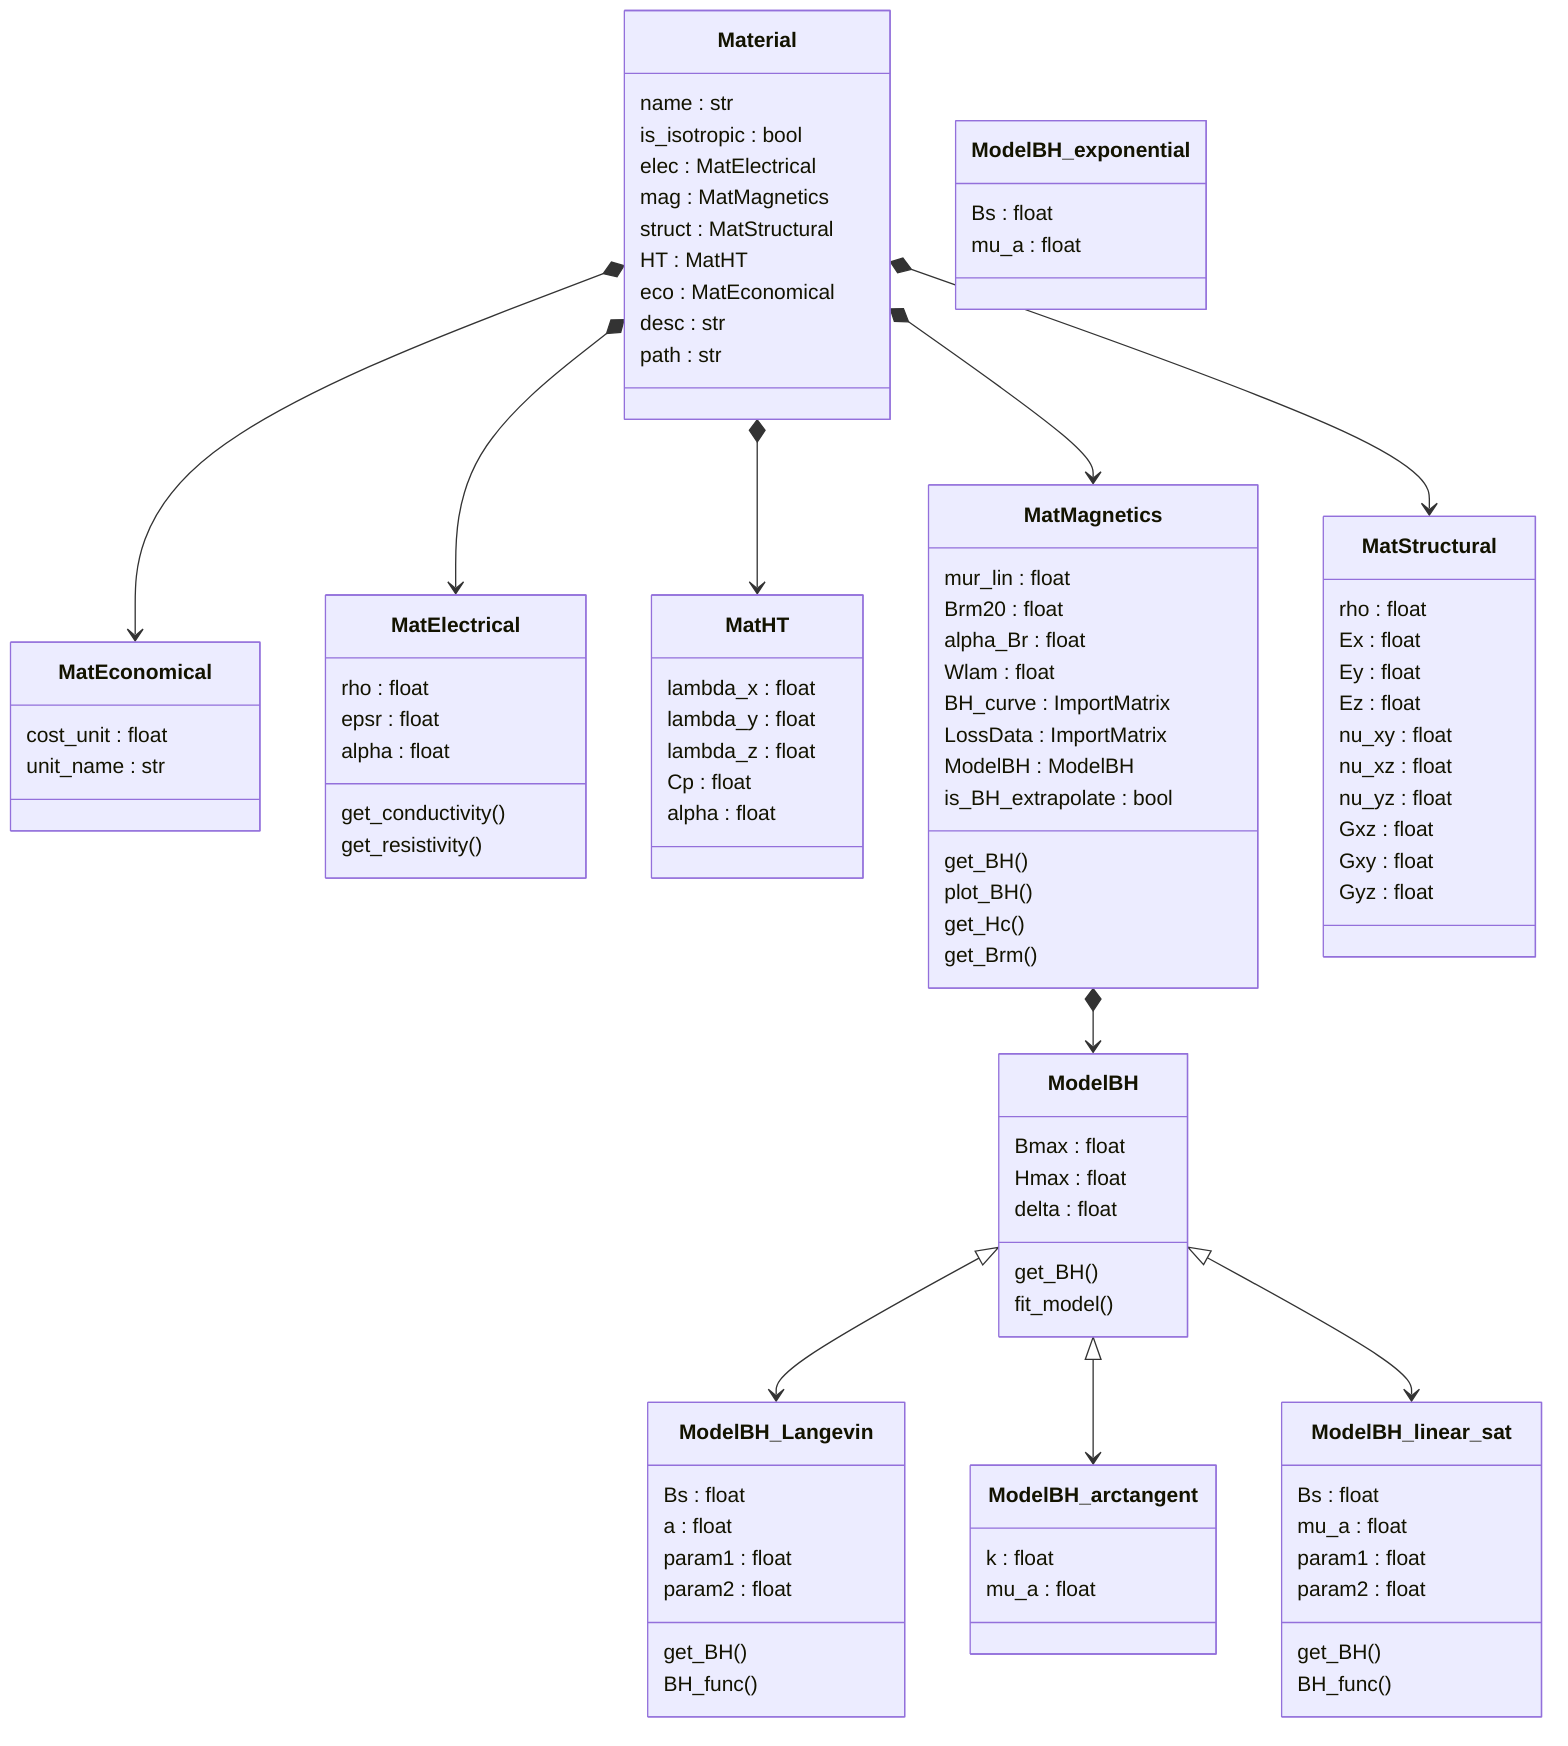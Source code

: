 classDiagram
direction TB
class MatEconomical{
	cost_unit : float
	unit_name : str
}
class MatElectrical{
	rho : float
	epsr : float
	alpha : float
	get_conductivity()
	get_resistivity()
}
class MatHT{
	lambda_x : float
	lambda_y : float
	lambda_z : float
	Cp : float
	alpha : float
}
class MatMagnetics{
	mur_lin : float
	Brm20 : float
	alpha_Br : float
	Wlam : float
	BH_curve : ImportMatrix
	LossData : ImportMatrix
	ModelBH : ModelBH
	is_BH_extrapolate : bool
	get_BH()
	plot_BH()
	get_Hc()
	get_Brm()
}
class MatStructural{
	rho : float
	Ex : float
	Ey : float
	Ez : float
	nu_xy : float
	nu_xz : float
	nu_yz : float
	Gxz : float
	Gxy : float
	Gyz : float
}
class Material{
	name : str
	is_isotropic : bool
	elec : MatElectrical
	mag : MatMagnetics
	struct : MatStructural
	HT : MatHT
	eco : MatEconomical
	desc : str
	path : str
}
class ModelBH{
	Bmax : float
	Hmax : float
	delta : float
	get_BH()
	fit_model()
}
class ModelBH_Langevin{
	Bs : float
	a : float
	param1 : float
	param2 : float
	get_BH()
	BH_func()
}
class ModelBH_arctangent{
	k : float
	mu_a : float
}
class ModelBH_exponential{
	Bs : float
	mu_a : float
}
class ModelBH_linear_sat{
	Bs : float
	mu_a : float
	param1 : float
	param2 : float
	get_BH()
	BH_func()
}
MatMagnetics *--> ModelBH
Material *--> MatEconomical
Material *--> MatElectrical
Material *--> MatHT
Material *--> MatMagnetics
Material *--> MatStructural
ModelBH  <|--> ModelBH_Langevin
ModelBH  <|--> ModelBH_arctangent
ModelBH  <|--> ModelBH_linear_sat